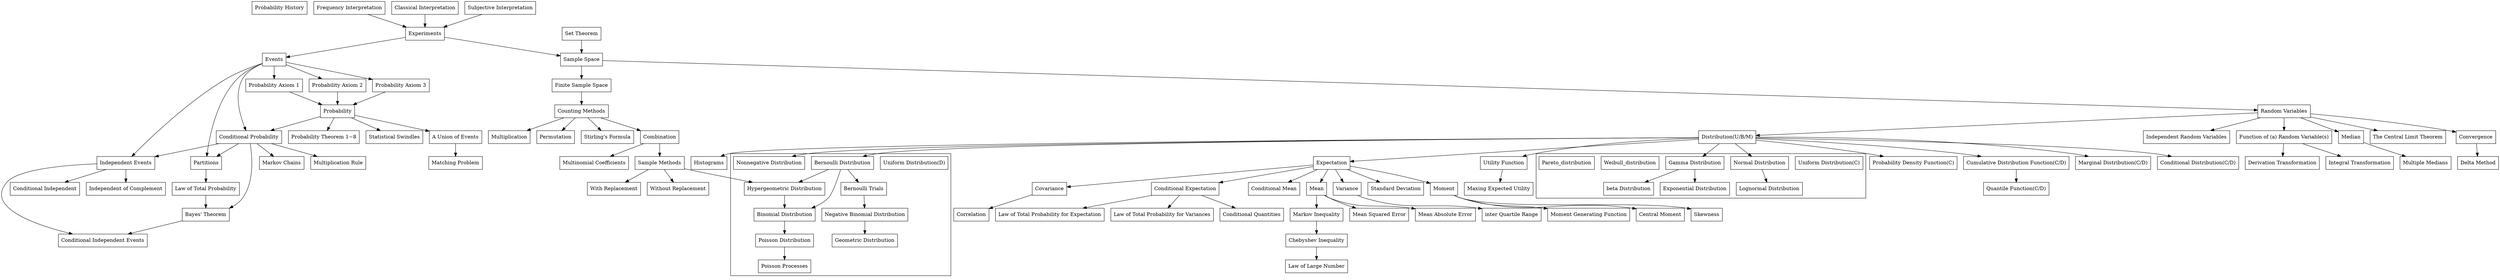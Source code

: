 digraph g
{
  dpi = 320;
  compound=true;
  node[shape=box]
  //1.1
  probability_history[label="Probability History"];
  //1.2
  frequency_interpretation[label="Frequency Interpretation"];
  classical_interpretation[label="Classical Interpretation"];
  subjective_interpretation[label="Subjective Interpretation"];
  //1.3
  experiments[label="Experiments"];
  events[label="Events"];
  frequency_interpretation->experiments;
  classical_interpretation->experiments;
  subjective_interpretation->experiments;
  experiments->events
  //1.4
  sample_space[label="Sample Space"];
  set_theorem[label="Set Theorem"];
  experiments->sample_space
  set_theorem->sample_space;
  //1.5
  probability_axiom_1[label="Probability Axiom 1"];
  probability_axiom_2[label="Probability Axiom 2"];
  probability_axiom_3[label="Probability Axiom 3"];
  probability[label="Probability"];
  probability_theorem_1_8[label="Probability Theorem 1~8"]
  events->probability_axiom_1->probability;
  events->probability_axiom_2->probability;
  events->probability_axiom_3->probability->probability_theorem_1_8;
  //1.6
  finite_sample_space[label="Finite Sample Space"];
  sample_space->finite_sample_space;
  //1.7
  counting_methods[label="Counting Methods"];
  multiplication[label="Multiplication"];
  permutation[label="Permutation"];
  stirling_s_formula[label="Stirling\'s Formula"];
  finite_sample_space->counting_methods;
  counting_methods->multiplication;
  counting_methods->permutation;
  counting_methods->stirling_s_formula;
  //1.8
  combination[label="Combination"];
  sample_methods[label="Sample Methods"];
  with_replacement[label="With Replacement"];
  without_replacement[label="Without Replacement"];
  counting_methods->combination->sample_methods->with_replacement;
  sample_methods->without_replacement;
  //1.9
  multinomial_coefficients[label="Multinomial Coefficients"];
  combination->multinomial_coefficients;
  //1.10
  a_union_of_events[label="A Union of Events"];
  matching_problem[label="Matching Problem"];
  probability->a_union_of_events->matching_problem;
  //1.11
  statistical_swindles[label="Statistical Swindles"];
  probability->statistical_swindles;
  //2.1
  conditional_probability[label="Conditional Probability"]
  multiplication_rule[label="Multiplication Rule"]
  partitions[label="Partitions"]
  law_of_total_probability[label="Law of Total Probability"]
  events->conditional_probability;
  probability->conditional_probability->multiplication_rule;
  conditional_probability->partitions->law_of_total_probability;
  events->partitions;
  //2.2
  independent_events[label="Independent Events"]
  independent_of_complement[label="Independent of Complement"]
  conditional_independent[label="Conditional Independent"]
  events->independent_events;
  conditional_probability->independent_events;
  independent_events->independent_of_complement;
  independent_events->conditional_independent;
  //2.3
  Bayes_s_Theorem[label="Bayes\' Theorem"]
  conditional_independent_events[label="Conditional Independent Events"]
  law_of_total_probability->Bayes_s_Theorem;
  conditional_probability->Bayes_s_Theorem->conditional_independent_events;
  independent_events->conditional_independent_events;
  //2.4
  //3.1
  random_variables[label="Random Variables"]
  distribution[label="Distribution(U/B/M)"]
  uniform_distribution_c[label="Uniform Distribution(C)"]
  uniform_distribution_d[label="Uniform Distribution(D)"]
  sample_space->random_variables;
  random_variables->distribution;
  //3.2
  probability_density_function[label="Probability Density Function(C)"]
  distribution->probability_density_function;
  //3.3
  cumulative_distribution_function[label="Cumulative Distribution Function(C/D)"]
  quantile_function[label="Quantile Function(C/D)"]
  distribution->cumulative_distribution_function->quantile_function;
  //3.4

  //3.5
  marginal_distribution[label="Marginal Distribution(C/D)"]
  independent_random_variables[label="Independent Random Variables"]
  random_variables->independent_random_variables;
  //3.6
  conditional_distribution[label="Conditional Distribution(C/D)"]
  distribution->conditional_distribution;
  //conditional_probability->conditional_distribution;
  //3.7

  histograms[label="Histograms"]
  distribution->marginal_distribution;
  distribution->histograms;
  //3.8
  function_of_random_variables[label="Function of (a) Random Variable(s)"]
  integral_transformation[label="Integral Transformation"]
  derivation_transformation[label="Derivation Transformation"]

  random_variables->function_of_random_variables;
  function_of_random_variables->integral_transformation;
  function_of_random_variables->derivation_transformation;
  //3.9
  //3.10
  Markov_chains[label="Markov Chains"]
  conditional_probability->Markov_chains;
  //4.1
  expectation[label="Expectation"]
  mean[label="Mean"]

  distribution->expectation;
  expectation->mean;
  //4.2
  nonnegative_distribution[label="Nonnegative Distribution"]
  distribution->nonnegative_distribution;
  //4.3
  variance[label="Variance"]
  standard_deviation[label="Standard Deviation"]
  inter_quartile_range[label="inter Quartile Range"]
  expectation->variance->inter_quartile_range;
  expectation->standard_deviation;
  //4.4
  moment[label="Moment"]
  central_moment[label="Central Moment"]
  skewness[label="Skewness"]
  moment_generating_function[label="Moment Generating Function"]
  expectation->moment->central_moment;
  moment->moment_generating_function;
  moment->skewness;
  //4.5
  median[label="Median"]
  mean_squared_error[label="Mean Squared Error"]
  mean_absolute_error[label="Mean Absolute Error"]
  multiple_medians[label="Multiple Medians"]
  random_variables->median;
  mean->mean_squared_error;
  mean->mean_absolute_error;
  median->multiple_medians;
  //4.6
  covariance[label="Covariance"]
  correlation[label="Correlation"]
  expectation->covariance->correlation;
  //4.7
  conditional_expectation[label="Conditional Expectation"]
  conditional_mean[label="Conditional Mean"]
  conditional_quantities[label="Conditional Quantities"]
  law_of_total_probability_for_expectation[label="Law of Total Probability for Expectation"]
  law_of_total_probability_for_variances[label="Law of Total Probability for Variances"]
  expectation->conditional_expectation->conditional_quantities;
  expectation->conditional_mean;
  conditional_expectation->law_of_total_probability_for_expectation;
  conditional_expectation->law_of_total_probability_for_variances;
  //4.8
  utility_function[label="Utility Function"]
  maxing_expected_utility[label="Maxing Expected Utility"]
  distribution->utility_function->maxing_expected_utility;
  //5.1
  Bernoulli_distribution[label="Bernoulli Distribution"]
  binomial_distribution[label="Binomial Distribution"]
  hypergeometric_distribution[label="Hypergeometric Distribution"]
  poisson_distribution[label="Poisson Distribution"]
  negative_binomial_distribution[label="Negative Binomial Distribution"]
  geometric_distribution[label="Geometric Distribution"]
  poisson_processes[label="Poisson Processes"]
  Bernoulli_trials[label="Bernoulli Trials"]

  normal_distribution[label="Normal Distribution"]
  lognormal_distribution[label="Lognormal Distribution"]
  gamma_distribution[label="Gamma Distribution"]
  exponential_distribution[label="Exponential Distribution"]
  beta_distribution[label="beta Distribution"]
  //Weibull_distribution[label="Weibull Distribution"]
  //Pareto_distribution[label="Pareto Distribution"]
  //5.2

  distribution->Bernoulli_distribution->binomial_distribution;
  Bernoulli_distribution->Bernoulli_trials;
  //5.3
  Bernoulli_distribution->hypergeometric_distribution;
  hypergeometric_distribution->binomial_distribution;
  sample_methods->hypergeometric_distribution;
  //5.4

  binomial_distribution->poisson_distribution->poisson_processes;
  //5.5
  Bernoulli_trials->negative_binomial_distribution->geometric_distribution;
  //5.6

  distribution->normal_distribution->lognormal_distribution;
  //5.7
  distribution->gamma_distribution->exponential_distribution;
  //5.8
  gamma_distribution->beta_distribution;
  //5.9
  //5.10
  //6.1
  //6.2

  Markov_Inequality[label="Markov Inequality"]
  Chebyshev_Inequality[label="Chebyshev Inequality"]
  law_of_large_number[label="Law of Large Number"]
  mean->Markov_Inequality->Chebyshev_Inequality->law_of_large_number;
  //6.3
  the_central_limit_theorem[label="The Central Limit Theorem"]
  convergence[label="Convergence"]
  delta_method[label="Delta Method"]
  random_variables->convergence->delta_method;
  random_variables->the_central_limit_theorem;
  //6.4
  subgraph cluster_discrete
  {
    nonnegative_distribution;
    uniform_distribution_d;
    Bernoulli_distribution;
    binomial_distribution;
    hypergeometric_distribution;
    poisson_distribution;
    negative_binomial_distribution;
    geometric_distribution;
    poisson_processes;
    Bernoulli_trials;
  }
  subgraph cluster_continuity
  {
    uniform_distribution_c;
    normal_distribution;
    lognormal_distribution;
    gamma_distribution;
    exponential_distribution;
    beta_distribution;
    Weibull_distribution;
    Pareto_distribution;

  }
}
